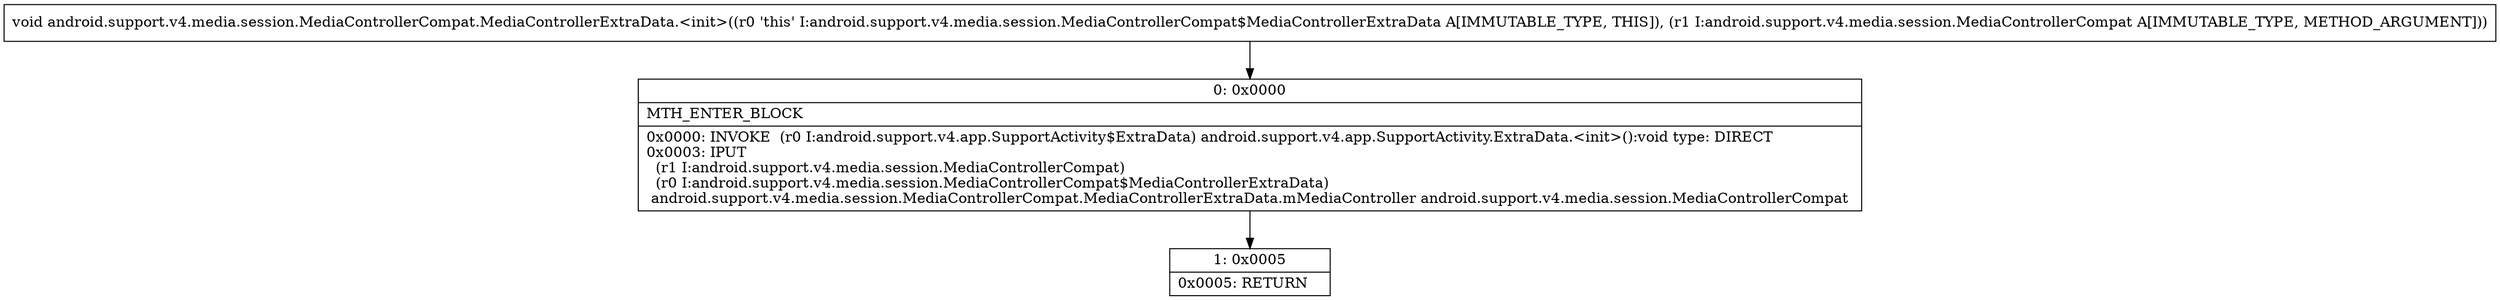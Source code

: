 digraph "CFG forandroid.support.v4.media.session.MediaControllerCompat.MediaControllerExtraData.\<init\>(Landroid\/support\/v4\/media\/session\/MediaControllerCompat;)V" {
Node_0 [shape=record,label="{0\:\ 0x0000|MTH_ENTER_BLOCK\l|0x0000: INVOKE  (r0 I:android.support.v4.app.SupportActivity$ExtraData) android.support.v4.app.SupportActivity.ExtraData.\<init\>():void type: DIRECT \l0x0003: IPUT  \l  (r1 I:android.support.v4.media.session.MediaControllerCompat)\l  (r0 I:android.support.v4.media.session.MediaControllerCompat$MediaControllerExtraData)\l android.support.v4.media.session.MediaControllerCompat.MediaControllerExtraData.mMediaController android.support.v4.media.session.MediaControllerCompat \l}"];
Node_1 [shape=record,label="{1\:\ 0x0005|0x0005: RETURN   \l}"];
MethodNode[shape=record,label="{void android.support.v4.media.session.MediaControllerCompat.MediaControllerExtraData.\<init\>((r0 'this' I:android.support.v4.media.session.MediaControllerCompat$MediaControllerExtraData A[IMMUTABLE_TYPE, THIS]), (r1 I:android.support.v4.media.session.MediaControllerCompat A[IMMUTABLE_TYPE, METHOD_ARGUMENT])) }"];
MethodNode -> Node_0;
Node_0 -> Node_1;
}

